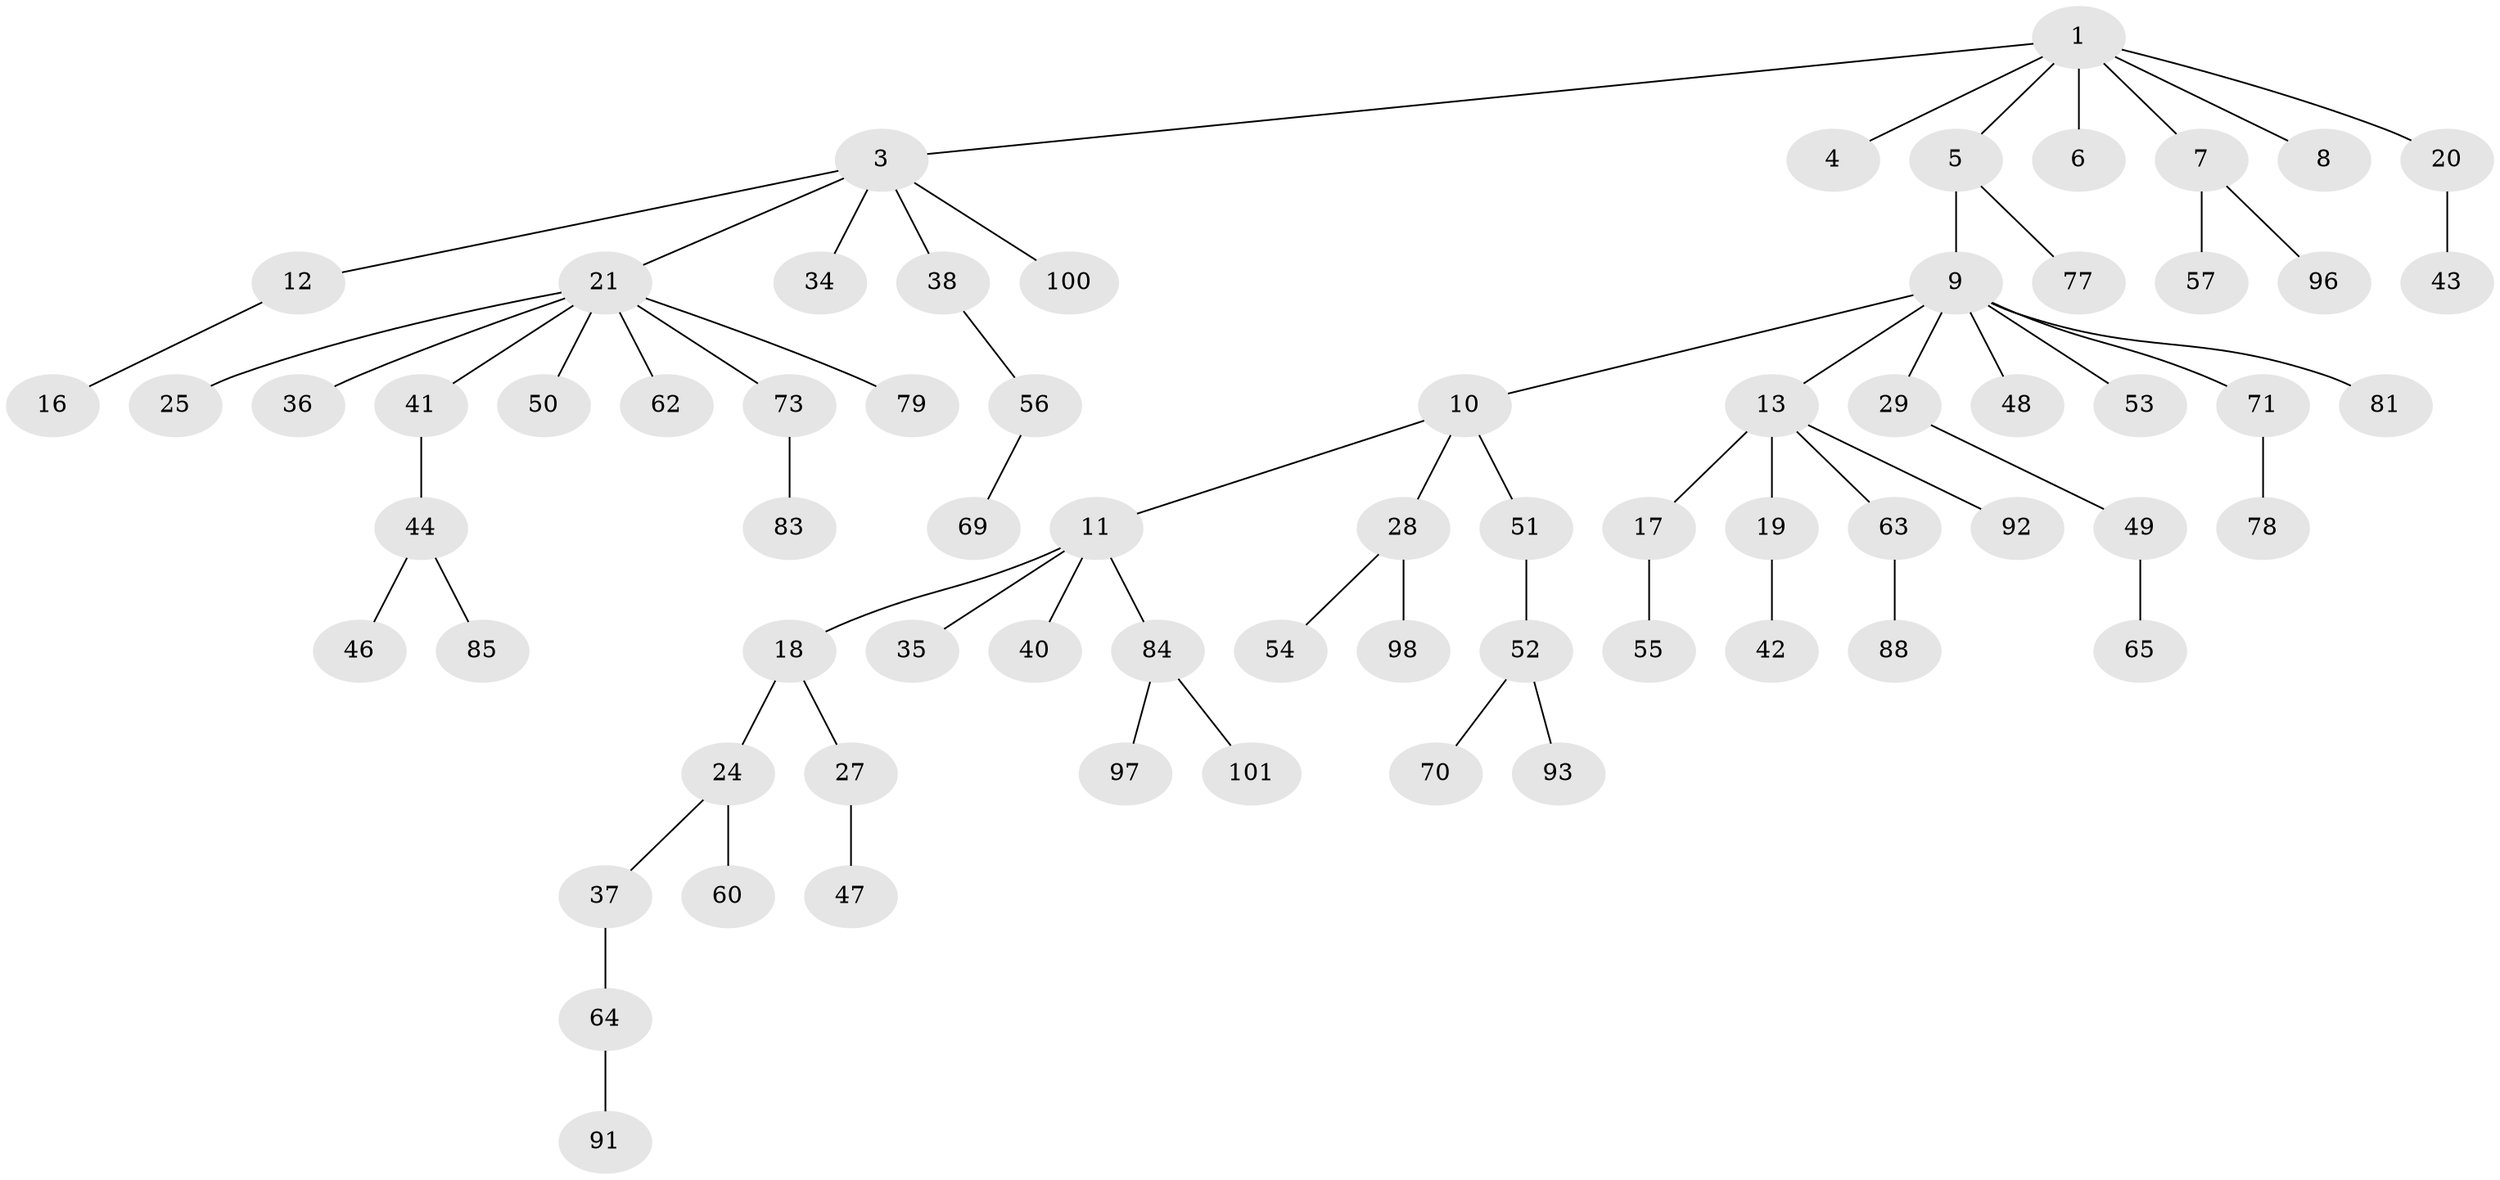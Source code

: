 // Generated by graph-tools (version 1.1) at 2025/24/03/03/25 07:24:08]
// undirected, 70 vertices, 69 edges
graph export_dot {
graph [start="1"]
  node [color=gray90,style=filled];
  1 [super="+2"];
  3 [super="+67"];
  4 [super="+23"];
  5 [super="+14"];
  6;
  7 [super="+31"];
  8 [super="+26"];
  9 [super="+32"];
  10 [super="+22"];
  11 [super="+15"];
  12;
  13 [super="+87"];
  16;
  17 [super="+72"];
  18 [super="+82"];
  19 [super="+30"];
  20;
  21 [super="+33"];
  24;
  25;
  27;
  28 [super="+39"];
  29 [super="+99"];
  34;
  35;
  36 [super="+89"];
  37;
  38 [super="+68"];
  40 [super="+45"];
  41;
  42;
  43 [super="+61"];
  44 [super="+94"];
  46;
  47;
  48;
  49;
  50;
  51 [super="+58"];
  52 [super="+59"];
  53;
  54;
  55 [super="+86"];
  56;
  57;
  60 [super="+80"];
  62 [super="+76"];
  63 [super="+66"];
  64 [super="+74"];
  65 [super="+75"];
  69;
  70;
  71;
  73;
  77;
  78 [super="+90"];
  79;
  81;
  83;
  84 [super="+95"];
  85;
  88;
  91;
  92;
  93;
  96;
  97;
  98;
  100;
  101;
  1 -- 3;
  1 -- 4;
  1 -- 7;
  1 -- 8;
  1 -- 20;
  1 -- 5;
  1 -- 6;
  3 -- 12;
  3 -- 21;
  3 -- 34;
  3 -- 38;
  3 -- 100;
  5 -- 9;
  5 -- 77;
  7 -- 96;
  7 -- 57;
  9 -- 10;
  9 -- 13;
  9 -- 29;
  9 -- 53;
  9 -- 48;
  9 -- 81;
  9 -- 71;
  10 -- 11;
  10 -- 51;
  10 -- 28;
  11 -- 35;
  11 -- 84;
  11 -- 40;
  11 -- 18;
  12 -- 16;
  13 -- 17;
  13 -- 19;
  13 -- 63;
  13 -- 92;
  17 -- 55;
  18 -- 24;
  18 -- 27;
  19 -- 42;
  20 -- 43;
  21 -- 25;
  21 -- 62;
  21 -- 73;
  21 -- 79;
  21 -- 41;
  21 -- 50;
  21 -- 36;
  24 -- 37;
  24 -- 60;
  27 -- 47;
  28 -- 98;
  28 -- 54;
  29 -- 49;
  37 -- 64;
  38 -- 56;
  41 -- 44;
  44 -- 46;
  44 -- 85;
  49 -- 65;
  51 -- 52;
  52 -- 70;
  52 -- 93;
  56 -- 69;
  63 -- 88;
  64 -- 91;
  71 -- 78;
  73 -- 83;
  84 -- 97;
  84 -- 101;
}
